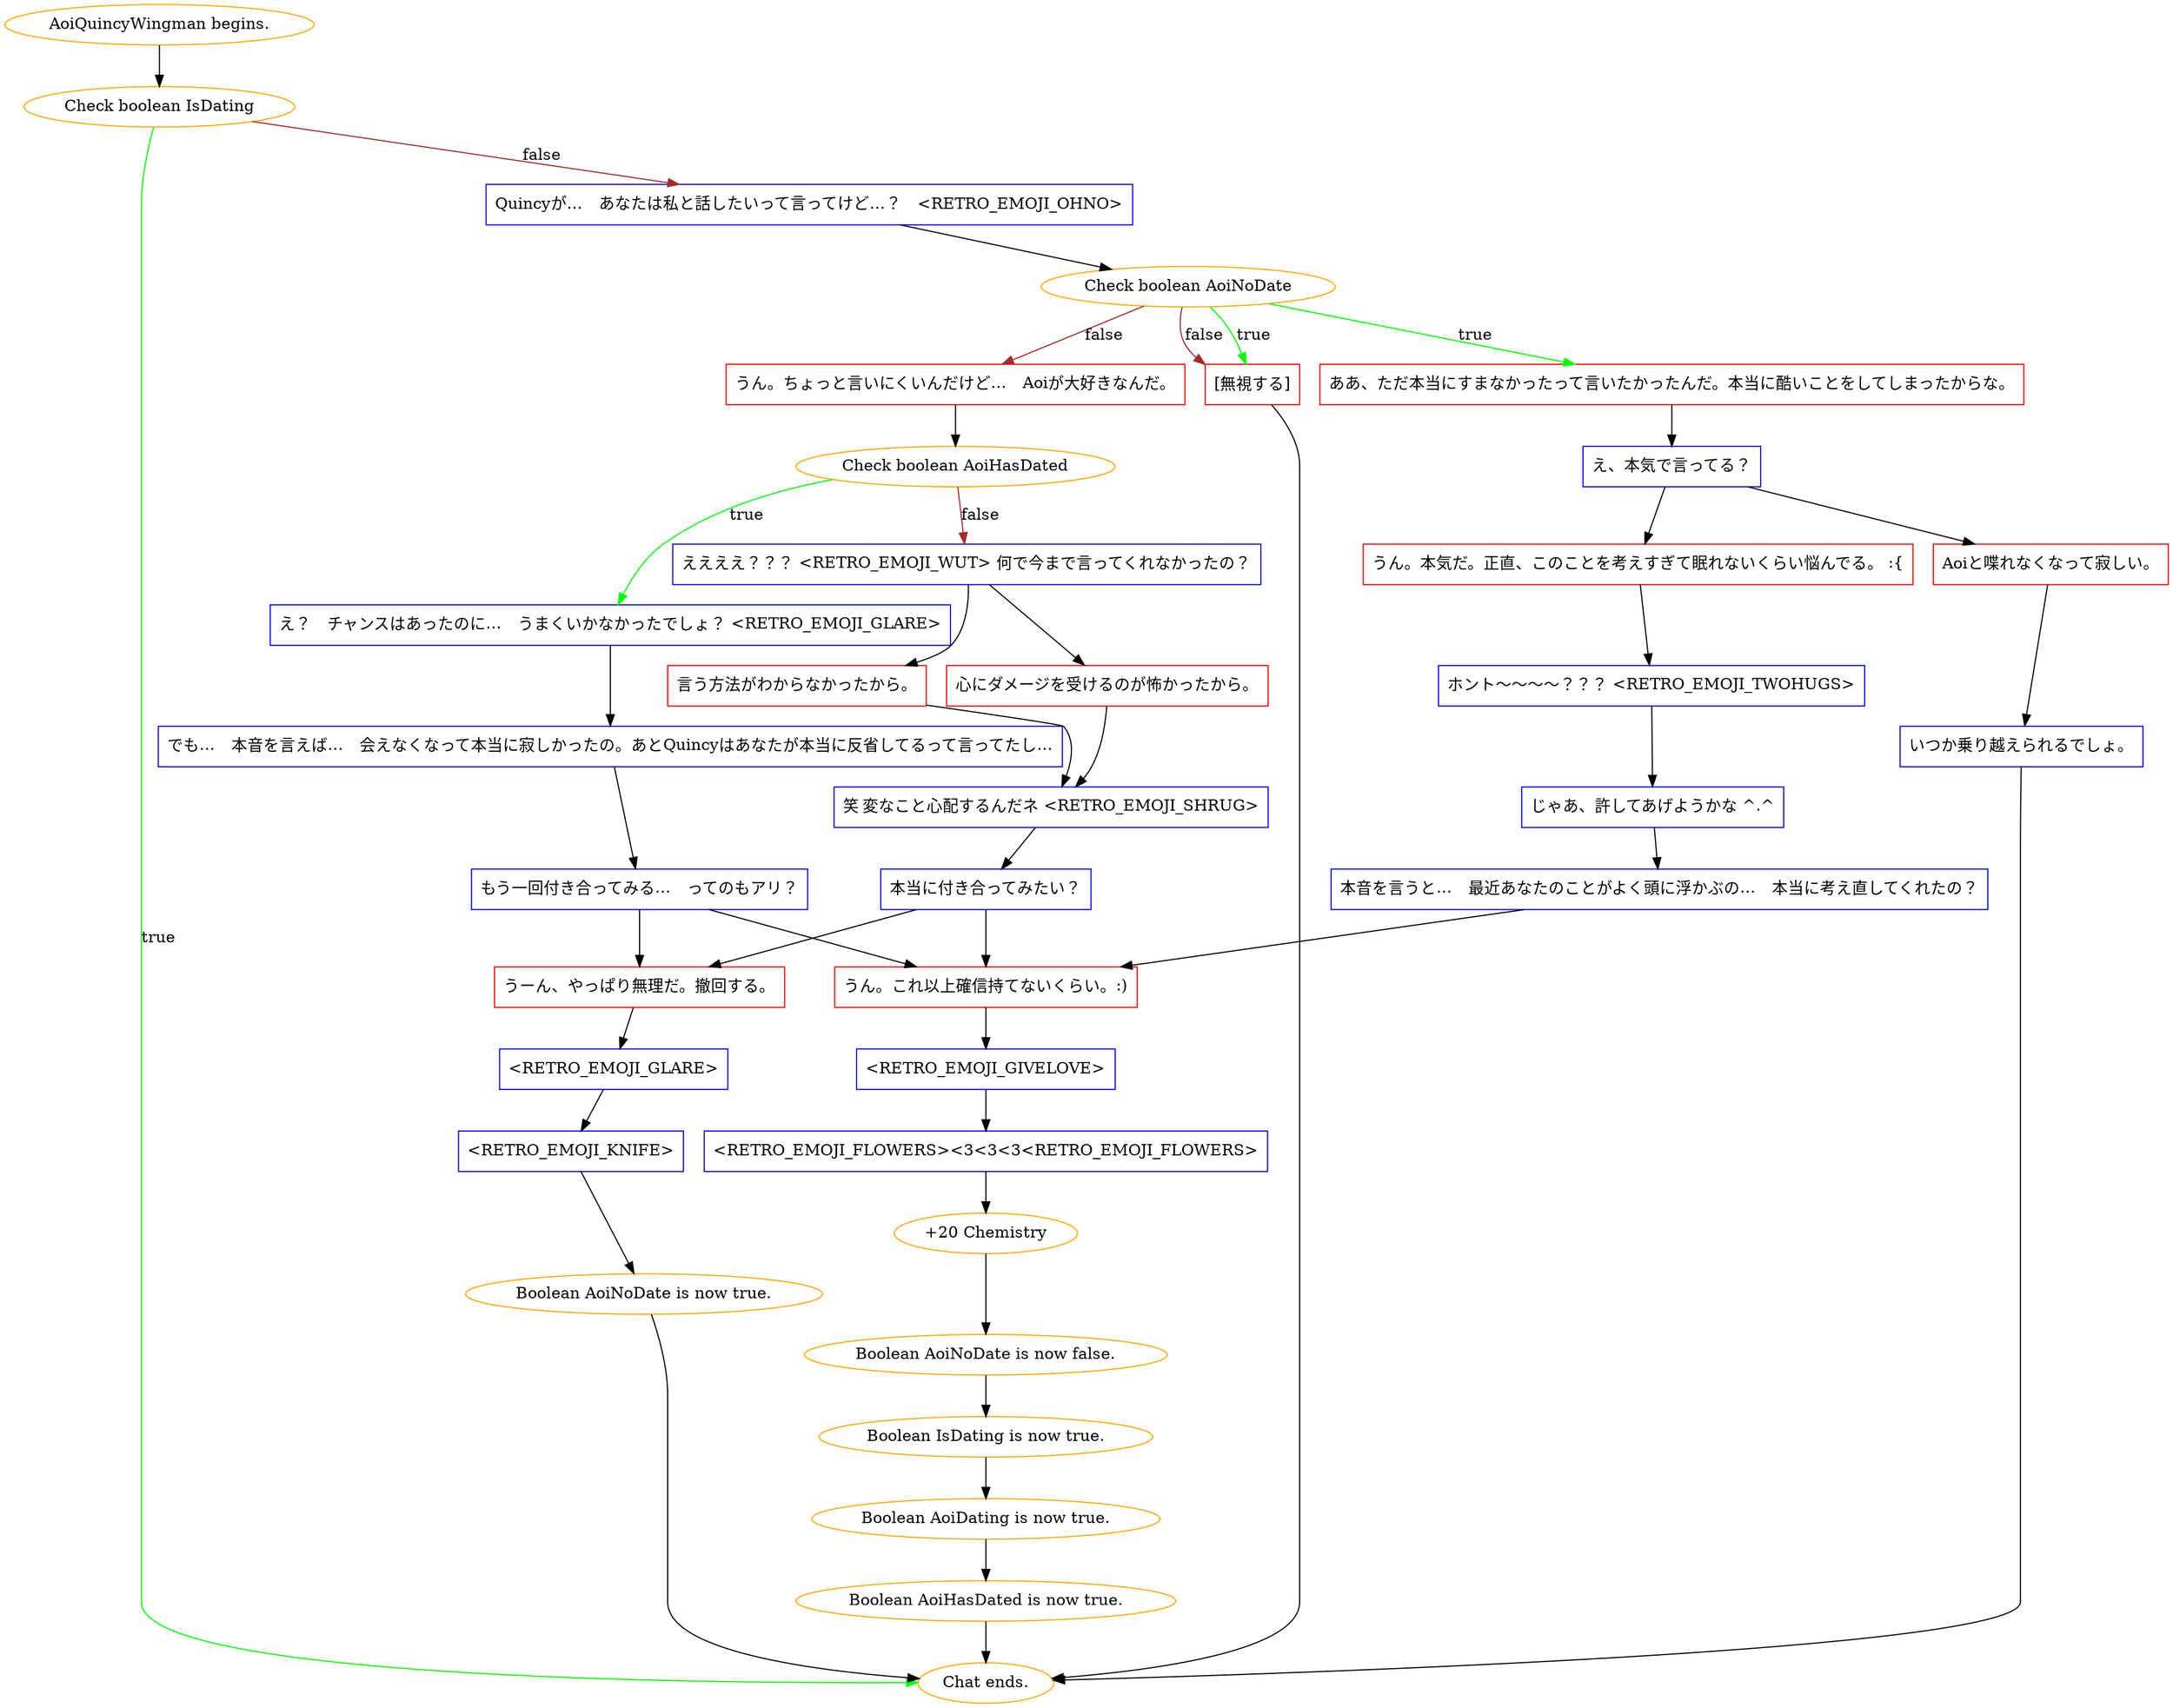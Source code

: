 digraph {
	"AoiQuincyWingman begins." [color=orange];
		"AoiQuincyWingman begins." -> j3019970215;
	j3019970215 [label="Check boolean IsDating",color=orange];
		j3019970215 -> "Chat ends." [label=true,color=green];
		j3019970215 -> j446656553 [label=false,color=brown];
	"Chat ends." [color=orange];
	j446656553 [label="Quincyが…　あなたは私と話したいって言ってけど…？　<RETRO_EMOJI_OHNO>",shape=box,color=blue];
		j446656553 -> j2090659694;
	j2090659694 [label="Check boolean AoiNoDate",color=orange];
		j2090659694 -> j1803975311 [label=true,color=green];
		j2090659694 -> j85835136 [label=true,color=green];
		j2090659694 -> j92872676 [label=false,color=brown];
		j2090659694 -> j85835136 [label=false,color=brown];
	j1803975311 [label="ああ、ただ本当にすまなかったって言いたかったんだ。本当に酷いことをしてしまったからな。",shape=box,color=red];
		j1803975311 -> j1400227741;
	j85835136 [label="[無視する]",shape=box,color=red];
		j85835136 -> "Chat ends.";
	j92872676 [label="うん。ちょっと言いにくいんだけど…　Aoiが大好きなんだ。",shape=box,color=red];
		j92872676 -> j2092692906;
	j1400227741 [label="え、本気で言ってる？",shape=box,color=blue];
		j1400227741 -> j2399472470;
		j1400227741 -> j1340712450;
	j2092692906 [label="Check boolean AoiHasDated",color=orange];
		j2092692906 -> j891673268 [label=true,color=green];
		j2092692906 -> j503409947 [label=false,color=brown];
	j2399472470 [label="Aoiと喋れなくなって寂しい。",shape=box,color=red];
		j2399472470 -> j3064559194;
	j1340712450 [label="うん。本気だ。正直、このことを考えすぎて眠れないくらい悩んでる。 :{",shape=box,color=red];
		j1340712450 -> j2880725085;
	j891673268 [label="え？　チャンスはあったのに…　うまくいかなかったでしょ？ <RETRO_EMOJI_GLARE>",shape=box,color=blue];
		j891673268 -> j442632602;
	j503409947 [label="ええええ？？？ <RETRO_EMOJI_WUT> 何で今まで言ってくれなかったの？",shape=box,color=blue];
		j503409947 -> j2552006901;
		j503409947 -> j4043324774;
	j3064559194 [label="いつか乗り越えられるでしょ。",shape=box,color=blue];
		j3064559194 -> "Chat ends.";
	j2880725085 [label="ホント～～～～？？？ <RETRO_EMOJI_TWOHUGS>",shape=box,color=blue];
		j2880725085 -> j1576452918;
	j442632602 [label="でも…　本音を言えば…　会えなくなって本当に寂しかったの。あとQuincyはあなたが本当に反省してるって言ってたし…",shape=box,color=blue];
		j442632602 -> j1897304896;
	j2552006901 [label="言う方法がわからなかったから。",shape=box,color=red];
		j2552006901 -> j4110707729;
	j4043324774 [label="心にダメージを受けるのが怖かったから。",shape=box,color=red];
		j4043324774 -> j4110707729;
	j1576452918 [label="じゃあ、許してあげようかな ^.^",shape=box,color=blue];
		j1576452918 -> j254722236;
	j1897304896 [label="もう一回付き合ってみる…　ってのもアリ？",shape=box,color=blue];
		j1897304896 -> j3498136735;
		j1897304896 -> j2587480351;
	j4110707729 [label="笑 変なこと心配するんだネ <RETRO_EMOJI_SHRUG>",shape=box,color=blue];
		j4110707729 -> j2426849512;
	j254722236 [label="本音を言うと…　最近あなたのことがよく頭に浮かぶの…　本当に考え直してくれたの？",shape=box,color=blue];
		j254722236 -> j2587480351;
	j3498136735 [label="うーん、やっぱり無理だ。撤回する。",shape=box,color=red];
		j3498136735 -> j3052766069;
	j2587480351 [label="うん。これ以上確信持てないくらい。:)",shape=box,color=red];
		j2587480351 -> j3547614891;
	j2426849512 [label="本当に付き合ってみたい？",shape=box,color=blue];
		j2426849512 -> j3498136735;
		j2426849512 -> j2587480351;
	j3052766069 [label="<RETRO_EMOJI_GLARE>",shape=box,color=blue];
		j3052766069 -> j1929523632;
	j3547614891 [label="<RETRO_EMOJI_GIVELOVE>",shape=box,color=blue];
		j3547614891 -> j3887382278;
	j1929523632 [label="<RETRO_EMOJI_KNIFE>",shape=box,color=blue];
		j1929523632 -> j2246494386;
	j3887382278 [label="<RETRO_EMOJI_FLOWERS><3<3<3<RETRO_EMOJI_FLOWERS>",shape=box,color=blue];
		j3887382278 -> j1201894450;
	j2246494386 [label="Boolean AoiNoDate is now true.",color=orange];
		j2246494386 -> "Chat ends.";
	j1201894450 [label="+20 Chemistry",color=orange];
		j1201894450 -> j464508756;
	j464508756 [label="Boolean AoiNoDate is now false.",color=orange];
		j464508756 -> j582697020;
	j582697020 [label="Boolean IsDating is now true.",color=orange];
		j582697020 -> j1668092738;
	j1668092738 [label="Boolean AoiDating is now true.",color=orange];
		j1668092738 -> j3997275345;
	j3997275345 [label="Boolean AoiHasDated is now true.",color=orange];
		j3997275345 -> "Chat ends.";
}